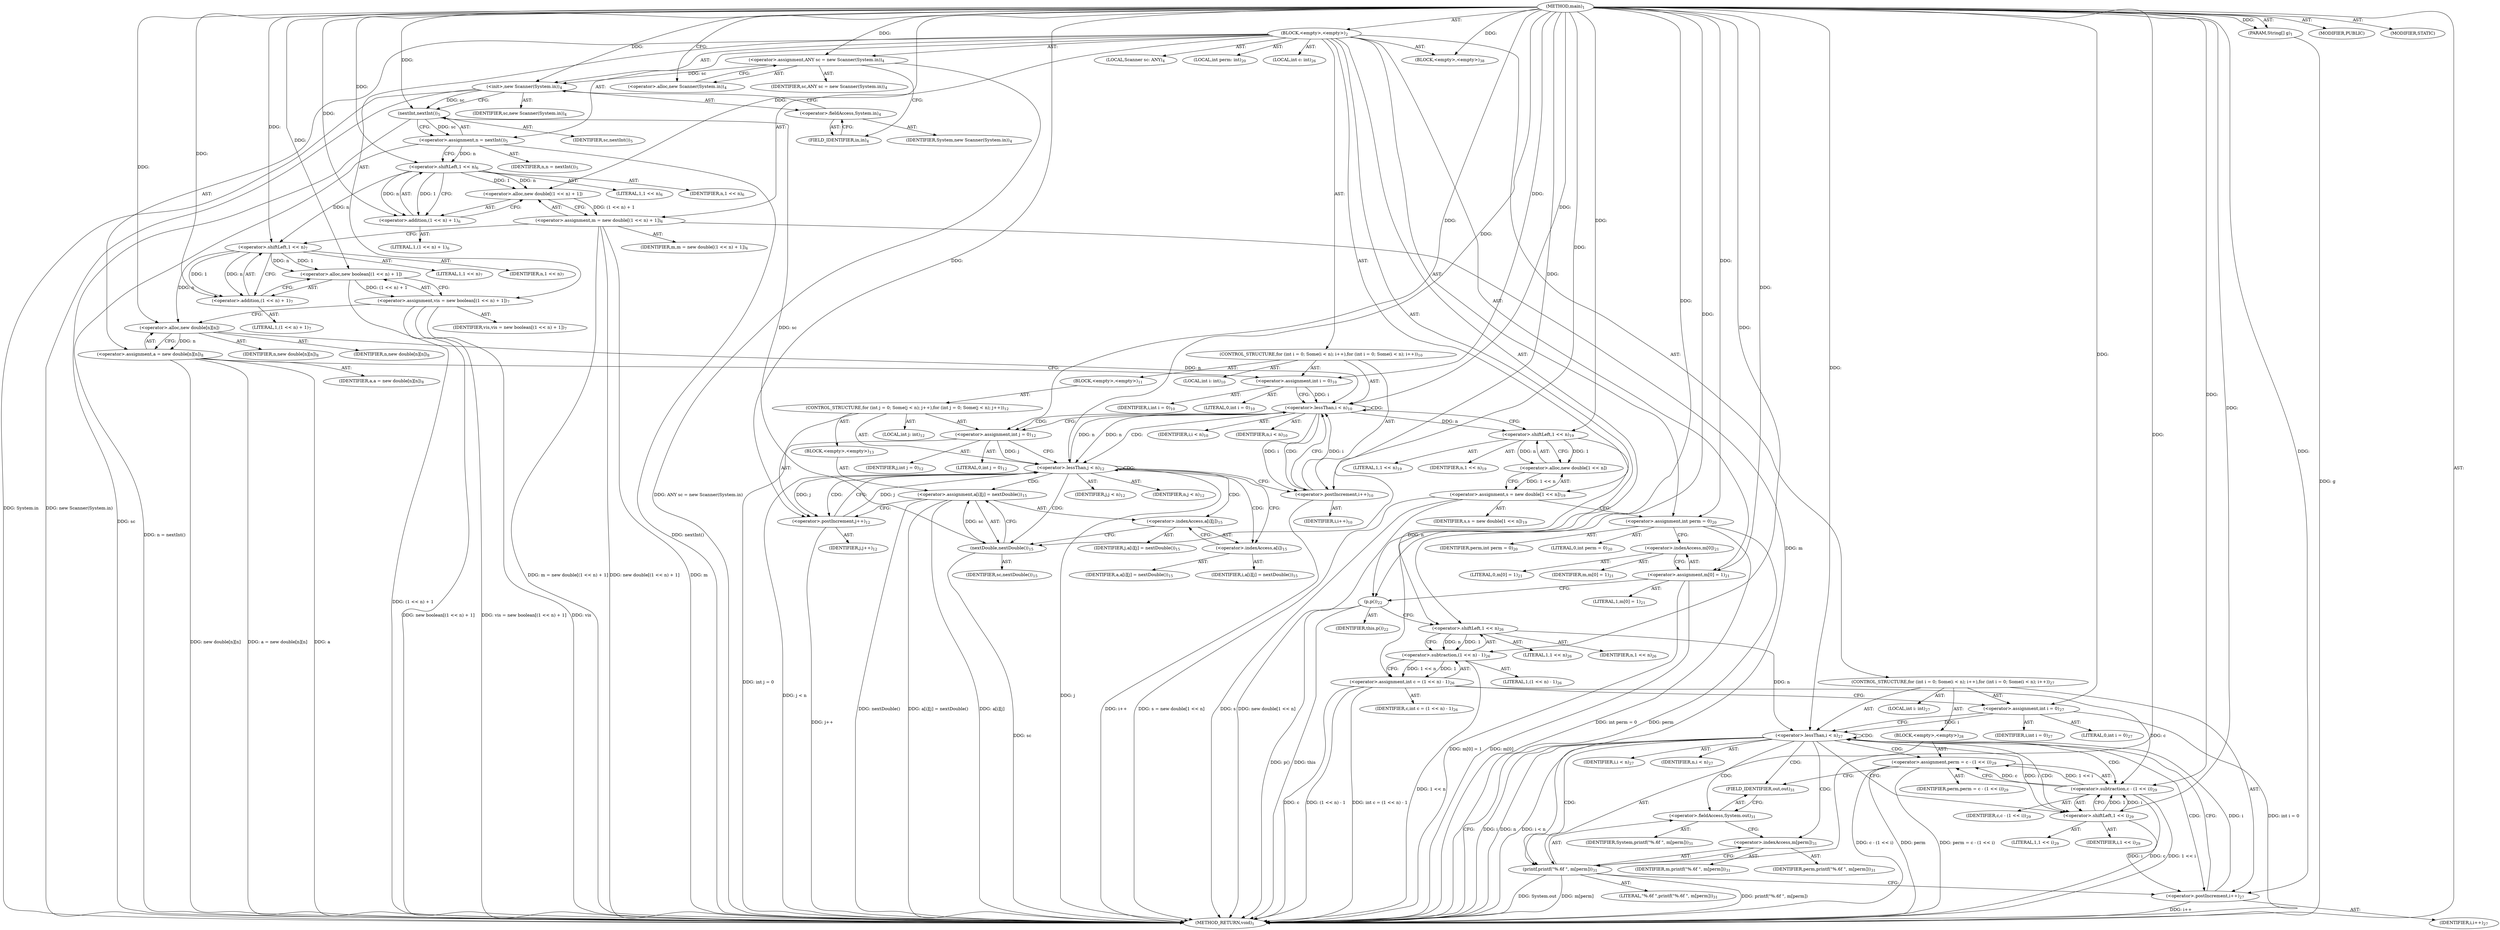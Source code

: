 digraph "main" {  
"19" [label = <(METHOD,main)<SUB>1</SUB>> ]
"20" [label = <(PARAM,String[] g)<SUB>1</SUB>> ]
"21" [label = <(BLOCK,&lt;empty&gt;,&lt;empty&gt;)<SUB>2</SUB>> ]
"4" [label = <(LOCAL,Scanner sc: ANY)<SUB>4</SUB>> ]
"22" [label = <(&lt;operator&gt;.assignment,ANY sc = new Scanner(System.in))<SUB>4</SUB>> ]
"23" [label = <(IDENTIFIER,sc,ANY sc = new Scanner(System.in))<SUB>4</SUB>> ]
"24" [label = <(&lt;operator&gt;.alloc,new Scanner(System.in))<SUB>4</SUB>> ]
"25" [label = <(&lt;init&gt;,new Scanner(System.in))<SUB>4</SUB>> ]
"3" [label = <(IDENTIFIER,sc,new Scanner(System.in))<SUB>4</SUB>> ]
"26" [label = <(&lt;operator&gt;.fieldAccess,System.in)<SUB>4</SUB>> ]
"27" [label = <(IDENTIFIER,System,new Scanner(System.in))<SUB>4</SUB>> ]
"28" [label = <(FIELD_IDENTIFIER,in,in)<SUB>4</SUB>> ]
"29" [label = <(&lt;operator&gt;.assignment,n = nextInt())<SUB>5</SUB>> ]
"30" [label = <(IDENTIFIER,n,n = nextInt())<SUB>5</SUB>> ]
"31" [label = <(nextInt,nextInt())<SUB>5</SUB>> ]
"32" [label = <(IDENTIFIER,sc,nextInt())<SUB>5</SUB>> ]
"33" [label = <(&lt;operator&gt;.assignment,m = new double[(1 &lt;&lt; n) + 1])<SUB>6</SUB>> ]
"34" [label = <(IDENTIFIER,m,m = new double[(1 &lt;&lt; n) + 1])<SUB>6</SUB>> ]
"35" [label = <(&lt;operator&gt;.alloc,new double[(1 &lt;&lt; n) + 1])> ]
"36" [label = <(&lt;operator&gt;.addition,(1 &lt;&lt; n) + 1)<SUB>6</SUB>> ]
"37" [label = <(&lt;operator&gt;.shiftLeft,1 &lt;&lt; n)<SUB>6</SUB>> ]
"38" [label = <(LITERAL,1,1 &lt;&lt; n)<SUB>6</SUB>> ]
"39" [label = <(IDENTIFIER,n,1 &lt;&lt; n)<SUB>6</SUB>> ]
"40" [label = <(LITERAL,1,(1 &lt;&lt; n) + 1)<SUB>6</SUB>> ]
"41" [label = <(&lt;operator&gt;.assignment,vis = new boolean[(1 &lt;&lt; n) + 1])<SUB>7</SUB>> ]
"42" [label = <(IDENTIFIER,vis,vis = new boolean[(1 &lt;&lt; n) + 1])<SUB>7</SUB>> ]
"43" [label = <(&lt;operator&gt;.alloc,new boolean[(1 &lt;&lt; n) + 1])> ]
"44" [label = <(&lt;operator&gt;.addition,(1 &lt;&lt; n) + 1)<SUB>7</SUB>> ]
"45" [label = <(&lt;operator&gt;.shiftLeft,1 &lt;&lt; n)<SUB>7</SUB>> ]
"46" [label = <(LITERAL,1,1 &lt;&lt; n)<SUB>7</SUB>> ]
"47" [label = <(IDENTIFIER,n,1 &lt;&lt; n)<SUB>7</SUB>> ]
"48" [label = <(LITERAL,1,(1 &lt;&lt; n) + 1)<SUB>7</SUB>> ]
"49" [label = <(&lt;operator&gt;.assignment,a = new double[n][n])<SUB>8</SUB>> ]
"50" [label = <(IDENTIFIER,a,a = new double[n][n])<SUB>8</SUB>> ]
"51" [label = <(&lt;operator&gt;.alloc,new double[n][n])> ]
"52" [label = <(IDENTIFIER,n,new double[n][n])<SUB>8</SUB>> ]
"53" [label = <(IDENTIFIER,n,new double[n][n])<SUB>8</SUB>> ]
"54" [label = <(CONTROL_STRUCTURE,for (int i = 0; Some(i &lt; n); i++),for (int i = 0; Some(i &lt; n); i++))<SUB>10</SUB>> ]
"55" [label = <(LOCAL,int i: int)<SUB>10</SUB>> ]
"56" [label = <(&lt;operator&gt;.assignment,int i = 0)<SUB>10</SUB>> ]
"57" [label = <(IDENTIFIER,i,int i = 0)<SUB>10</SUB>> ]
"58" [label = <(LITERAL,0,int i = 0)<SUB>10</SUB>> ]
"59" [label = <(&lt;operator&gt;.lessThan,i &lt; n)<SUB>10</SUB>> ]
"60" [label = <(IDENTIFIER,i,i &lt; n)<SUB>10</SUB>> ]
"61" [label = <(IDENTIFIER,n,i &lt; n)<SUB>10</SUB>> ]
"62" [label = <(&lt;operator&gt;.postIncrement,i++)<SUB>10</SUB>> ]
"63" [label = <(IDENTIFIER,i,i++)<SUB>10</SUB>> ]
"64" [label = <(BLOCK,&lt;empty&gt;,&lt;empty&gt;)<SUB>11</SUB>> ]
"65" [label = <(CONTROL_STRUCTURE,for (int j = 0; Some(j &lt; n); j++),for (int j = 0; Some(j &lt; n); j++))<SUB>12</SUB>> ]
"66" [label = <(LOCAL,int j: int)<SUB>12</SUB>> ]
"67" [label = <(&lt;operator&gt;.assignment,int j = 0)<SUB>12</SUB>> ]
"68" [label = <(IDENTIFIER,j,int j = 0)<SUB>12</SUB>> ]
"69" [label = <(LITERAL,0,int j = 0)<SUB>12</SUB>> ]
"70" [label = <(&lt;operator&gt;.lessThan,j &lt; n)<SUB>12</SUB>> ]
"71" [label = <(IDENTIFIER,j,j &lt; n)<SUB>12</SUB>> ]
"72" [label = <(IDENTIFIER,n,j &lt; n)<SUB>12</SUB>> ]
"73" [label = <(&lt;operator&gt;.postIncrement,j++)<SUB>12</SUB>> ]
"74" [label = <(IDENTIFIER,j,j++)<SUB>12</SUB>> ]
"75" [label = <(BLOCK,&lt;empty&gt;,&lt;empty&gt;)<SUB>13</SUB>> ]
"76" [label = <(&lt;operator&gt;.assignment,a[i][j] = nextDouble())<SUB>15</SUB>> ]
"77" [label = <(&lt;operator&gt;.indexAccess,a[i][j])<SUB>15</SUB>> ]
"78" [label = <(&lt;operator&gt;.indexAccess,a[i])<SUB>15</SUB>> ]
"79" [label = <(IDENTIFIER,a,a[i][j] = nextDouble())<SUB>15</SUB>> ]
"80" [label = <(IDENTIFIER,i,a[i][j] = nextDouble())<SUB>15</SUB>> ]
"81" [label = <(IDENTIFIER,j,a[i][j] = nextDouble())<SUB>15</SUB>> ]
"82" [label = <(nextDouble,nextDouble())<SUB>15</SUB>> ]
"83" [label = <(IDENTIFIER,sc,nextDouble())<SUB>15</SUB>> ]
"84" [label = <(&lt;operator&gt;.assignment,s = new double[1 &lt;&lt; n])<SUB>19</SUB>> ]
"85" [label = <(IDENTIFIER,s,s = new double[1 &lt;&lt; n])<SUB>19</SUB>> ]
"86" [label = <(&lt;operator&gt;.alloc,new double[1 &lt;&lt; n])> ]
"87" [label = <(&lt;operator&gt;.shiftLeft,1 &lt;&lt; n)<SUB>19</SUB>> ]
"88" [label = <(LITERAL,1,1 &lt;&lt; n)<SUB>19</SUB>> ]
"89" [label = <(IDENTIFIER,n,1 &lt;&lt; n)<SUB>19</SUB>> ]
"90" [label = <(LOCAL,int perm: int)<SUB>20</SUB>> ]
"91" [label = <(&lt;operator&gt;.assignment,int perm = 0)<SUB>20</SUB>> ]
"92" [label = <(IDENTIFIER,perm,int perm = 0)<SUB>20</SUB>> ]
"93" [label = <(LITERAL,0,int perm = 0)<SUB>20</SUB>> ]
"94" [label = <(&lt;operator&gt;.assignment,m[0] = 1)<SUB>21</SUB>> ]
"95" [label = <(&lt;operator&gt;.indexAccess,m[0])<SUB>21</SUB>> ]
"96" [label = <(IDENTIFIER,m,m[0] = 1)<SUB>21</SUB>> ]
"97" [label = <(LITERAL,0,m[0] = 1)<SUB>21</SUB>> ]
"98" [label = <(LITERAL,1,m[0] = 1)<SUB>21</SUB>> ]
"99" [label = <(p,p())<SUB>22</SUB>> ]
"100" [label = <(IDENTIFIER,this,p())<SUB>22</SUB>> ]
"101" [label = <(LOCAL,int c: int)<SUB>26</SUB>> ]
"102" [label = <(&lt;operator&gt;.assignment,int c = (1 &lt;&lt; n) - 1)<SUB>26</SUB>> ]
"103" [label = <(IDENTIFIER,c,int c = (1 &lt;&lt; n) - 1)<SUB>26</SUB>> ]
"104" [label = <(&lt;operator&gt;.subtraction,(1 &lt;&lt; n) - 1)<SUB>26</SUB>> ]
"105" [label = <(&lt;operator&gt;.shiftLeft,1 &lt;&lt; n)<SUB>26</SUB>> ]
"106" [label = <(LITERAL,1,1 &lt;&lt; n)<SUB>26</SUB>> ]
"107" [label = <(IDENTIFIER,n,1 &lt;&lt; n)<SUB>26</SUB>> ]
"108" [label = <(LITERAL,1,(1 &lt;&lt; n) - 1)<SUB>26</SUB>> ]
"109" [label = <(CONTROL_STRUCTURE,for (int i = 0; Some(i &lt; n); i++),for (int i = 0; Some(i &lt; n); i++))<SUB>27</SUB>> ]
"110" [label = <(LOCAL,int i: int)<SUB>27</SUB>> ]
"111" [label = <(&lt;operator&gt;.assignment,int i = 0)<SUB>27</SUB>> ]
"112" [label = <(IDENTIFIER,i,int i = 0)<SUB>27</SUB>> ]
"113" [label = <(LITERAL,0,int i = 0)<SUB>27</SUB>> ]
"114" [label = <(&lt;operator&gt;.lessThan,i &lt; n)<SUB>27</SUB>> ]
"115" [label = <(IDENTIFIER,i,i &lt; n)<SUB>27</SUB>> ]
"116" [label = <(IDENTIFIER,n,i &lt; n)<SUB>27</SUB>> ]
"117" [label = <(&lt;operator&gt;.postIncrement,i++)<SUB>27</SUB>> ]
"118" [label = <(IDENTIFIER,i,i++)<SUB>27</SUB>> ]
"119" [label = <(BLOCK,&lt;empty&gt;,&lt;empty&gt;)<SUB>28</SUB>> ]
"120" [label = <(&lt;operator&gt;.assignment,perm = c - (1 &lt;&lt; i))<SUB>29</SUB>> ]
"121" [label = <(IDENTIFIER,perm,perm = c - (1 &lt;&lt; i))<SUB>29</SUB>> ]
"122" [label = <(&lt;operator&gt;.subtraction,c - (1 &lt;&lt; i))<SUB>29</SUB>> ]
"123" [label = <(IDENTIFIER,c,c - (1 &lt;&lt; i))<SUB>29</SUB>> ]
"124" [label = <(&lt;operator&gt;.shiftLeft,1 &lt;&lt; i)<SUB>29</SUB>> ]
"125" [label = <(LITERAL,1,1 &lt;&lt; i)<SUB>29</SUB>> ]
"126" [label = <(IDENTIFIER,i,1 &lt;&lt; i)<SUB>29</SUB>> ]
"127" [label = <(printf,printf(&quot;%.6f &quot;, m[perm]))<SUB>31</SUB>> ]
"128" [label = <(&lt;operator&gt;.fieldAccess,System.out)<SUB>31</SUB>> ]
"129" [label = <(IDENTIFIER,System,printf(&quot;%.6f &quot;, m[perm]))<SUB>31</SUB>> ]
"130" [label = <(FIELD_IDENTIFIER,out,out)<SUB>31</SUB>> ]
"131" [label = <(LITERAL,&quot;%.6f &quot;,printf(&quot;%.6f &quot;, m[perm]))<SUB>31</SUB>> ]
"132" [label = <(&lt;operator&gt;.indexAccess,m[perm])<SUB>31</SUB>> ]
"133" [label = <(IDENTIFIER,m,printf(&quot;%.6f &quot;, m[perm]))<SUB>31</SUB>> ]
"134" [label = <(IDENTIFIER,perm,printf(&quot;%.6f &quot;, m[perm]))<SUB>31</SUB>> ]
"135" [label = <(BLOCK,&lt;empty&gt;,&lt;empty&gt;)<SUB>38</SUB>> ]
"136" [label = <(MODIFIER,PUBLIC)> ]
"137" [label = <(MODIFIER,STATIC)> ]
"138" [label = <(METHOD_RETURN,void)<SUB>1</SUB>> ]
  "19" -> "20"  [ label = "AST: "] 
  "19" -> "21"  [ label = "AST: "] 
  "19" -> "136"  [ label = "AST: "] 
  "19" -> "137"  [ label = "AST: "] 
  "19" -> "138"  [ label = "AST: "] 
  "21" -> "4"  [ label = "AST: "] 
  "21" -> "22"  [ label = "AST: "] 
  "21" -> "25"  [ label = "AST: "] 
  "21" -> "29"  [ label = "AST: "] 
  "21" -> "33"  [ label = "AST: "] 
  "21" -> "41"  [ label = "AST: "] 
  "21" -> "49"  [ label = "AST: "] 
  "21" -> "54"  [ label = "AST: "] 
  "21" -> "84"  [ label = "AST: "] 
  "21" -> "90"  [ label = "AST: "] 
  "21" -> "91"  [ label = "AST: "] 
  "21" -> "94"  [ label = "AST: "] 
  "21" -> "99"  [ label = "AST: "] 
  "21" -> "101"  [ label = "AST: "] 
  "21" -> "102"  [ label = "AST: "] 
  "21" -> "109"  [ label = "AST: "] 
  "21" -> "135"  [ label = "AST: "] 
  "22" -> "23"  [ label = "AST: "] 
  "22" -> "24"  [ label = "AST: "] 
  "25" -> "3"  [ label = "AST: "] 
  "25" -> "26"  [ label = "AST: "] 
  "26" -> "27"  [ label = "AST: "] 
  "26" -> "28"  [ label = "AST: "] 
  "29" -> "30"  [ label = "AST: "] 
  "29" -> "31"  [ label = "AST: "] 
  "31" -> "32"  [ label = "AST: "] 
  "33" -> "34"  [ label = "AST: "] 
  "33" -> "35"  [ label = "AST: "] 
  "35" -> "36"  [ label = "AST: "] 
  "36" -> "37"  [ label = "AST: "] 
  "36" -> "40"  [ label = "AST: "] 
  "37" -> "38"  [ label = "AST: "] 
  "37" -> "39"  [ label = "AST: "] 
  "41" -> "42"  [ label = "AST: "] 
  "41" -> "43"  [ label = "AST: "] 
  "43" -> "44"  [ label = "AST: "] 
  "44" -> "45"  [ label = "AST: "] 
  "44" -> "48"  [ label = "AST: "] 
  "45" -> "46"  [ label = "AST: "] 
  "45" -> "47"  [ label = "AST: "] 
  "49" -> "50"  [ label = "AST: "] 
  "49" -> "51"  [ label = "AST: "] 
  "51" -> "52"  [ label = "AST: "] 
  "51" -> "53"  [ label = "AST: "] 
  "54" -> "55"  [ label = "AST: "] 
  "54" -> "56"  [ label = "AST: "] 
  "54" -> "59"  [ label = "AST: "] 
  "54" -> "62"  [ label = "AST: "] 
  "54" -> "64"  [ label = "AST: "] 
  "56" -> "57"  [ label = "AST: "] 
  "56" -> "58"  [ label = "AST: "] 
  "59" -> "60"  [ label = "AST: "] 
  "59" -> "61"  [ label = "AST: "] 
  "62" -> "63"  [ label = "AST: "] 
  "64" -> "65"  [ label = "AST: "] 
  "65" -> "66"  [ label = "AST: "] 
  "65" -> "67"  [ label = "AST: "] 
  "65" -> "70"  [ label = "AST: "] 
  "65" -> "73"  [ label = "AST: "] 
  "65" -> "75"  [ label = "AST: "] 
  "67" -> "68"  [ label = "AST: "] 
  "67" -> "69"  [ label = "AST: "] 
  "70" -> "71"  [ label = "AST: "] 
  "70" -> "72"  [ label = "AST: "] 
  "73" -> "74"  [ label = "AST: "] 
  "75" -> "76"  [ label = "AST: "] 
  "76" -> "77"  [ label = "AST: "] 
  "76" -> "82"  [ label = "AST: "] 
  "77" -> "78"  [ label = "AST: "] 
  "77" -> "81"  [ label = "AST: "] 
  "78" -> "79"  [ label = "AST: "] 
  "78" -> "80"  [ label = "AST: "] 
  "82" -> "83"  [ label = "AST: "] 
  "84" -> "85"  [ label = "AST: "] 
  "84" -> "86"  [ label = "AST: "] 
  "86" -> "87"  [ label = "AST: "] 
  "87" -> "88"  [ label = "AST: "] 
  "87" -> "89"  [ label = "AST: "] 
  "91" -> "92"  [ label = "AST: "] 
  "91" -> "93"  [ label = "AST: "] 
  "94" -> "95"  [ label = "AST: "] 
  "94" -> "98"  [ label = "AST: "] 
  "95" -> "96"  [ label = "AST: "] 
  "95" -> "97"  [ label = "AST: "] 
  "99" -> "100"  [ label = "AST: "] 
  "102" -> "103"  [ label = "AST: "] 
  "102" -> "104"  [ label = "AST: "] 
  "104" -> "105"  [ label = "AST: "] 
  "104" -> "108"  [ label = "AST: "] 
  "105" -> "106"  [ label = "AST: "] 
  "105" -> "107"  [ label = "AST: "] 
  "109" -> "110"  [ label = "AST: "] 
  "109" -> "111"  [ label = "AST: "] 
  "109" -> "114"  [ label = "AST: "] 
  "109" -> "117"  [ label = "AST: "] 
  "109" -> "119"  [ label = "AST: "] 
  "111" -> "112"  [ label = "AST: "] 
  "111" -> "113"  [ label = "AST: "] 
  "114" -> "115"  [ label = "AST: "] 
  "114" -> "116"  [ label = "AST: "] 
  "117" -> "118"  [ label = "AST: "] 
  "119" -> "120"  [ label = "AST: "] 
  "119" -> "127"  [ label = "AST: "] 
  "120" -> "121"  [ label = "AST: "] 
  "120" -> "122"  [ label = "AST: "] 
  "122" -> "123"  [ label = "AST: "] 
  "122" -> "124"  [ label = "AST: "] 
  "124" -> "125"  [ label = "AST: "] 
  "124" -> "126"  [ label = "AST: "] 
  "127" -> "128"  [ label = "AST: "] 
  "127" -> "131"  [ label = "AST: "] 
  "127" -> "132"  [ label = "AST: "] 
  "128" -> "129"  [ label = "AST: "] 
  "128" -> "130"  [ label = "AST: "] 
  "132" -> "133"  [ label = "AST: "] 
  "132" -> "134"  [ label = "AST: "] 
  "22" -> "28"  [ label = "CFG: "] 
  "25" -> "31"  [ label = "CFG: "] 
  "29" -> "37"  [ label = "CFG: "] 
  "33" -> "45"  [ label = "CFG: "] 
  "41" -> "51"  [ label = "CFG: "] 
  "49" -> "56"  [ label = "CFG: "] 
  "84" -> "91"  [ label = "CFG: "] 
  "91" -> "95"  [ label = "CFG: "] 
  "94" -> "99"  [ label = "CFG: "] 
  "99" -> "105"  [ label = "CFG: "] 
  "102" -> "111"  [ label = "CFG: "] 
  "24" -> "22"  [ label = "CFG: "] 
  "26" -> "25"  [ label = "CFG: "] 
  "31" -> "29"  [ label = "CFG: "] 
  "35" -> "33"  [ label = "CFG: "] 
  "43" -> "41"  [ label = "CFG: "] 
  "51" -> "49"  [ label = "CFG: "] 
  "56" -> "59"  [ label = "CFG: "] 
  "59" -> "67"  [ label = "CFG: "] 
  "59" -> "87"  [ label = "CFG: "] 
  "62" -> "59"  [ label = "CFG: "] 
  "86" -> "84"  [ label = "CFG: "] 
  "95" -> "94"  [ label = "CFG: "] 
  "104" -> "102"  [ label = "CFG: "] 
  "111" -> "114"  [ label = "CFG: "] 
  "114" -> "124"  [ label = "CFG: "] 
  "114" -> "138"  [ label = "CFG: "] 
  "117" -> "114"  [ label = "CFG: "] 
  "28" -> "26"  [ label = "CFG: "] 
  "36" -> "35"  [ label = "CFG: "] 
  "44" -> "43"  [ label = "CFG: "] 
  "87" -> "86"  [ label = "CFG: "] 
  "105" -> "104"  [ label = "CFG: "] 
  "120" -> "130"  [ label = "CFG: "] 
  "127" -> "117"  [ label = "CFG: "] 
  "37" -> "36"  [ label = "CFG: "] 
  "45" -> "44"  [ label = "CFG: "] 
  "67" -> "70"  [ label = "CFG: "] 
  "70" -> "78"  [ label = "CFG: "] 
  "70" -> "62"  [ label = "CFG: "] 
  "73" -> "70"  [ label = "CFG: "] 
  "122" -> "120"  [ label = "CFG: "] 
  "128" -> "132"  [ label = "CFG: "] 
  "132" -> "127"  [ label = "CFG: "] 
  "76" -> "73"  [ label = "CFG: "] 
  "124" -> "122"  [ label = "CFG: "] 
  "130" -> "128"  [ label = "CFG: "] 
  "77" -> "82"  [ label = "CFG: "] 
  "82" -> "76"  [ label = "CFG: "] 
  "78" -> "77"  [ label = "CFG: "] 
  "19" -> "24"  [ label = "CFG: "] 
  "20" -> "138"  [ label = "DDG: g"] 
  "22" -> "138"  [ label = "DDG: ANY sc = new Scanner(System.in)"] 
  "25" -> "138"  [ label = "DDG: System.in"] 
  "25" -> "138"  [ label = "DDG: new Scanner(System.in)"] 
  "31" -> "138"  [ label = "DDG: sc"] 
  "29" -> "138"  [ label = "DDG: nextInt()"] 
  "29" -> "138"  [ label = "DDG: n = nextInt()"] 
  "33" -> "138"  [ label = "DDG: m"] 
  "33" -> "138"  [ label = "DDG: new double[(1 &lt;&lt; n) + 1]"] 
  "33" -> "138"  [ label = "DDG: m = new double[(1 &lt;&lt; n) + 1]"] 
  "43" -> "138"  [ label = "DDG: (1 &lt;&lt; n) + 1"] 
  "41" -> "138"  [ label = "DDG: new boolean[(1 &lt;&lt; n) + 1]"] 
  "41" -> "138"  [ label = "DDG: vis = new boolean[(1 &lt;&lt; n) + 1]"] 
  "49" -> "138"  [ label = "DDG: a"] 
  "49" -> "138"  [ label = "DDG: new double[n][n]"] 
  "49" -> "138"  [ label = "DDG: a = new double[n][n]"] 
  "84" -> "138"  [ label = "DDG: new double[1 &lt;&lt; n]"] 
  "84" -> "138"  [ label = "DDG: s = new double[1 &lt;&lt; n]"] 
  "91" -> "138"  [ label = "DDG: perm"] 
  "91" -> "138"  [ label = "DDG: int perm = 0"] 
  "94" -> "138"  [ label = "DDG: m[0]"] 
  "94" -> "138"  [ label = "DDG: m[0] = 1"] 
  "99" -> "138"  [ label = "DDG: p()"] 
  "102" -> "138"  [ label = "DDG: c"] 
  "104" -> "138"  [ label = "DDG: 1 &lt;&lt; n"] 
  "102" -> "138"  [ label = "DDG: (1 &lt;&lt; n) - 1"] 
  "102" -> "138"  [ label = "DDG: int c = (1 &lt;&lt; n) - 1"] 
  "111" -> "138"  [ label = "DDG: int i = 0"] 
  "114" -> "138"  [ label = "DDG: i"] 
  "114" -> "138"  [ label = "DDG: n"] 
  "114" -> "138"  [ label = "DDG: i &lt; n"] 
  "120" -> "138"  [ label = "DDG: perm"] 
  "122" -> "138"  [ label = "DDG: c"] 
  "122" -> "138"  [ label = "DDG: 1 &lt;&lt; i"] 
  "120" -> "138"  [ label = "DDG: c - (1 &lt;&lt; i)"] 
  "120" -> "138"  [ label = "DDG: perm = c - (1 &lt;&lt; i)"] 
  "127" -> "138"  [ label = "DDG: System.out"] 
  "127" -> "138"  [ label = "DDG: m[perm]"] 
  "127" -> "138"  [ label = "DDG: printf(&quot;%.6f &quot;, m[perm])"] 
  "117" -> "138"  [ label = "DDG: i++"] 
  "67" -> "138"  [ label = "DDG: int j = 0"] 
  "70" -> "138"  [ label = "DDG: j"] 
  "70" -> "138"  [ label = "DDG: j &lt; n"] 
  "62" -> "138"  [ label = "DDG: i++"] 
  "76" -> "138"  [ label = "DDG: a[i][j]"] 
  "82" -> "138"  [ label = "DDG: sc"] 
  "76" -> "138"  [ label = "DDG: nextDouble()"] 
  "76" -> "138"  [ label = "DDG: a[i][j] = nextDouble()"] 
  "73" -> "138"  [ label = "DDG: j++"] 
  "84" -> "138"  [ label = "DDG: s"] 
  "41" -> "138"  [ label = "DDG: vis"] 
  "99" -> "138"  [ label = "DDG: this"] 
  "19" -> "20"  [ label = "DDG: "] 
  "19" -> "22"  [ label = "DDG: "] 
  "31" -> "29"  [ label = "DDG: sc"] 
  "35" -> "33"  [ label = "DDG: (1 &lt;&lt; n) + 1"] 
  "43" -> "41"  [ label = "DDG: (1 &lt;&lt; n) + 1"] 
  "51" -> "49"  [ label = "DDG: n"] 
  "86" -> "84"  [ label = "DDG: 1 &lt;&lt; n"] 
  "19" -> "91"  [ label = "DDG: "] 
  "19" -> "94"  [ label = "DDG: "] 
  "104" -> "102"  [ label = "DDG: 1 &lt;&lt; n"] 
  "104" -> "102"  [ label = "DDG: 1"] 
  "19" -> "135"  [ label = "DDG: "] 
  "22" -> "25"  [ label = "DDG: sc"] 
  "19" -> "25"  [ label = "DDG: "] 
  "19" -> "56"  [ label = "DDG: "] 
  "19" -> "99"  [ label = "DDG: "] 
  "19" -> "111"  [ label = "DDG: "] 
  "25" -> "31"  [ label = "DDG: sc"] 
  "19" -> "31"  [ label = "DDG: "] 
  "37" -> "35"  [ label = "DDG: 1"] 
  "37" -> "35"  [ label = "DDG: n"] 
  "19" -> "35"  [ label = "DDG: "] 
  "45" -> "43"  [ label = "DDG: 1"] 
  "45" -> "43"  [ label = "DDG: n"] 
  "19" -> "43"  [ label = "DDG: "] 
  "45" -> "51"  [ label = "DDG: n"] 
  "19" -> "51"  [ label = "DDG: "] 
  "56" -> "59"  [ label = "DDG: i"] 
  "62" -> "59"  [ label = "DDG: i"] 
  "19" -> "59"  [ label = "DDG: "] 
  "51" -> "59"  [ label = "DDG: n"] 
  "70" -> "59"  [ label = "DDG: n"] 
  "59" -> "62"  [ label = "DDG: i"] 
  "19" -> "62"  [ label = "DDG: "] 
  "87" -> "86"  [ label = "DDG: 1"] 
  "87" -> "86"  [ label = "DDG: n"] 
  "105" -> "104"  [ label = "DDG: 1"] 
  "105" -> "104"  [ label = "DDG: n"] 
  "19" -> "104"  [ label = "DDG: "] 
  "111" -> "114"  [ label = "DDG: i"] 
  "117" -> "114"  [ label = "DDG: i"] 
  "19" -> "114"  [ label = "DDG: "] 
  "105" -> "114"  [ label = "DDG: n"] 
  "124" -> "117"  [ label = "DDG: i"] 
  "19" -> "117"  [ label = "DDG: "] 
  "122" -> "120"  [ label = "DDG: c"] 
  "122" -> "120"  [ label = "DDG: 1 &lt;&lt; i"] 
  "37" -> "36"  [ label = "DDG: 1"] 
  "37" -> "36"  [ label = "DDG: n"] 
  "19" -> "36"  [ label = "DDG: "] 
  "45" -> "44"  [ label = "DDG: 1"] 
  "45" -> "44"  [ label = "DDG: n"] 
  "19" -> "44"  [ label = "DDG: "] 
  "19" -> "67"  [ label = "DDG: "] 
  "19" -> "87"  [ label = "DDG: "] 
  "59" -> "87"  [ label = "DDG: n"] 
  "19" -> "105"  [ label = "DDG: "] 
  "87" -> "105"  [ label = "DDG: n"] 
  "19" -> "127"  [ label = "DDG: "] 
  "33" -> "127"  [ label = "DDG: m"] 
  "19" -> "37"  [ label = "DDG: "] 
  "29" -> "37"  [ label = "DDG: n"] 
  "19" -> "45"  [ label = "DDG: "] 
  "37" -> "45"  [ label = "DDG: n"] 
  "67" -> "70"  [ label = "DDG: j"] 
  "73" -> "70"  [ label = "DDG: j"] 
  "19" -> "70"  [ label = "DDG: "] 
  "59" -> "70"  [ label = "DDG: n"] 
  "70" -> "73"  [ label = "DDG: j"] 
  "19" -> "73"  [ label = "DDG: "] 
  "82" -> "76"  [ label = "DDG: sc"] 
  "102" -> "122"  [ label = "DDG: c"] 
  "19" -> "122"  [ label = "DDG: "] 
  "124" -> "122"  [ label = "DDG: 1"] 
  "124" -> "122"  [ label = "DDG: i"] 
  "19" -> "124"  [ label = "DDG: "] 
  "114" -> "124"  [ label = "DDG: i"] 
  "31" -> "82"  [ label = "DDG: sc"] 
  "19" -> "82"  [ label = "DDG: "] 
  "59" -> "67"  [ label = "CDG: "] 
  "59" -> "70"  [ label = "CDG: "] 
  "59" -> "59"  [ label = "CDG: "] 
  "59" -> "62"  [ label = "CDG: "] 
  "114" -> "120"  [ label = "CDG: "] 
  "114" -> "122"  [ label = "CDG: "] 
  "114" -> "128"  [ label = "CDG: "] 
  "114" -> "130"  [ label = "CDG: "] 
  "114" -> "114"  [ label = "CDG: "] 
  "114" -> "132"  [ label = "CDG: "] 
  "114" -> "117"  [ label = "CDG: "] 
  "114" -> "127"  [ label = "CDG: "] 
  "114" -> "124"  [ label = "CDG: "] 
  "70" -> "73"  [ label = "CDG: "] 
  "70" -> "77"  [ label = "CDG: "] 
  "70" -> "70"  [ label = "CDG: "] 
  "70" -> "76"  [ label = "CDG: "] 
  "70" -> "82"  [ label = "CDG: "] 
  "70" -> "78"  [ label = "CDG: "] 
}
